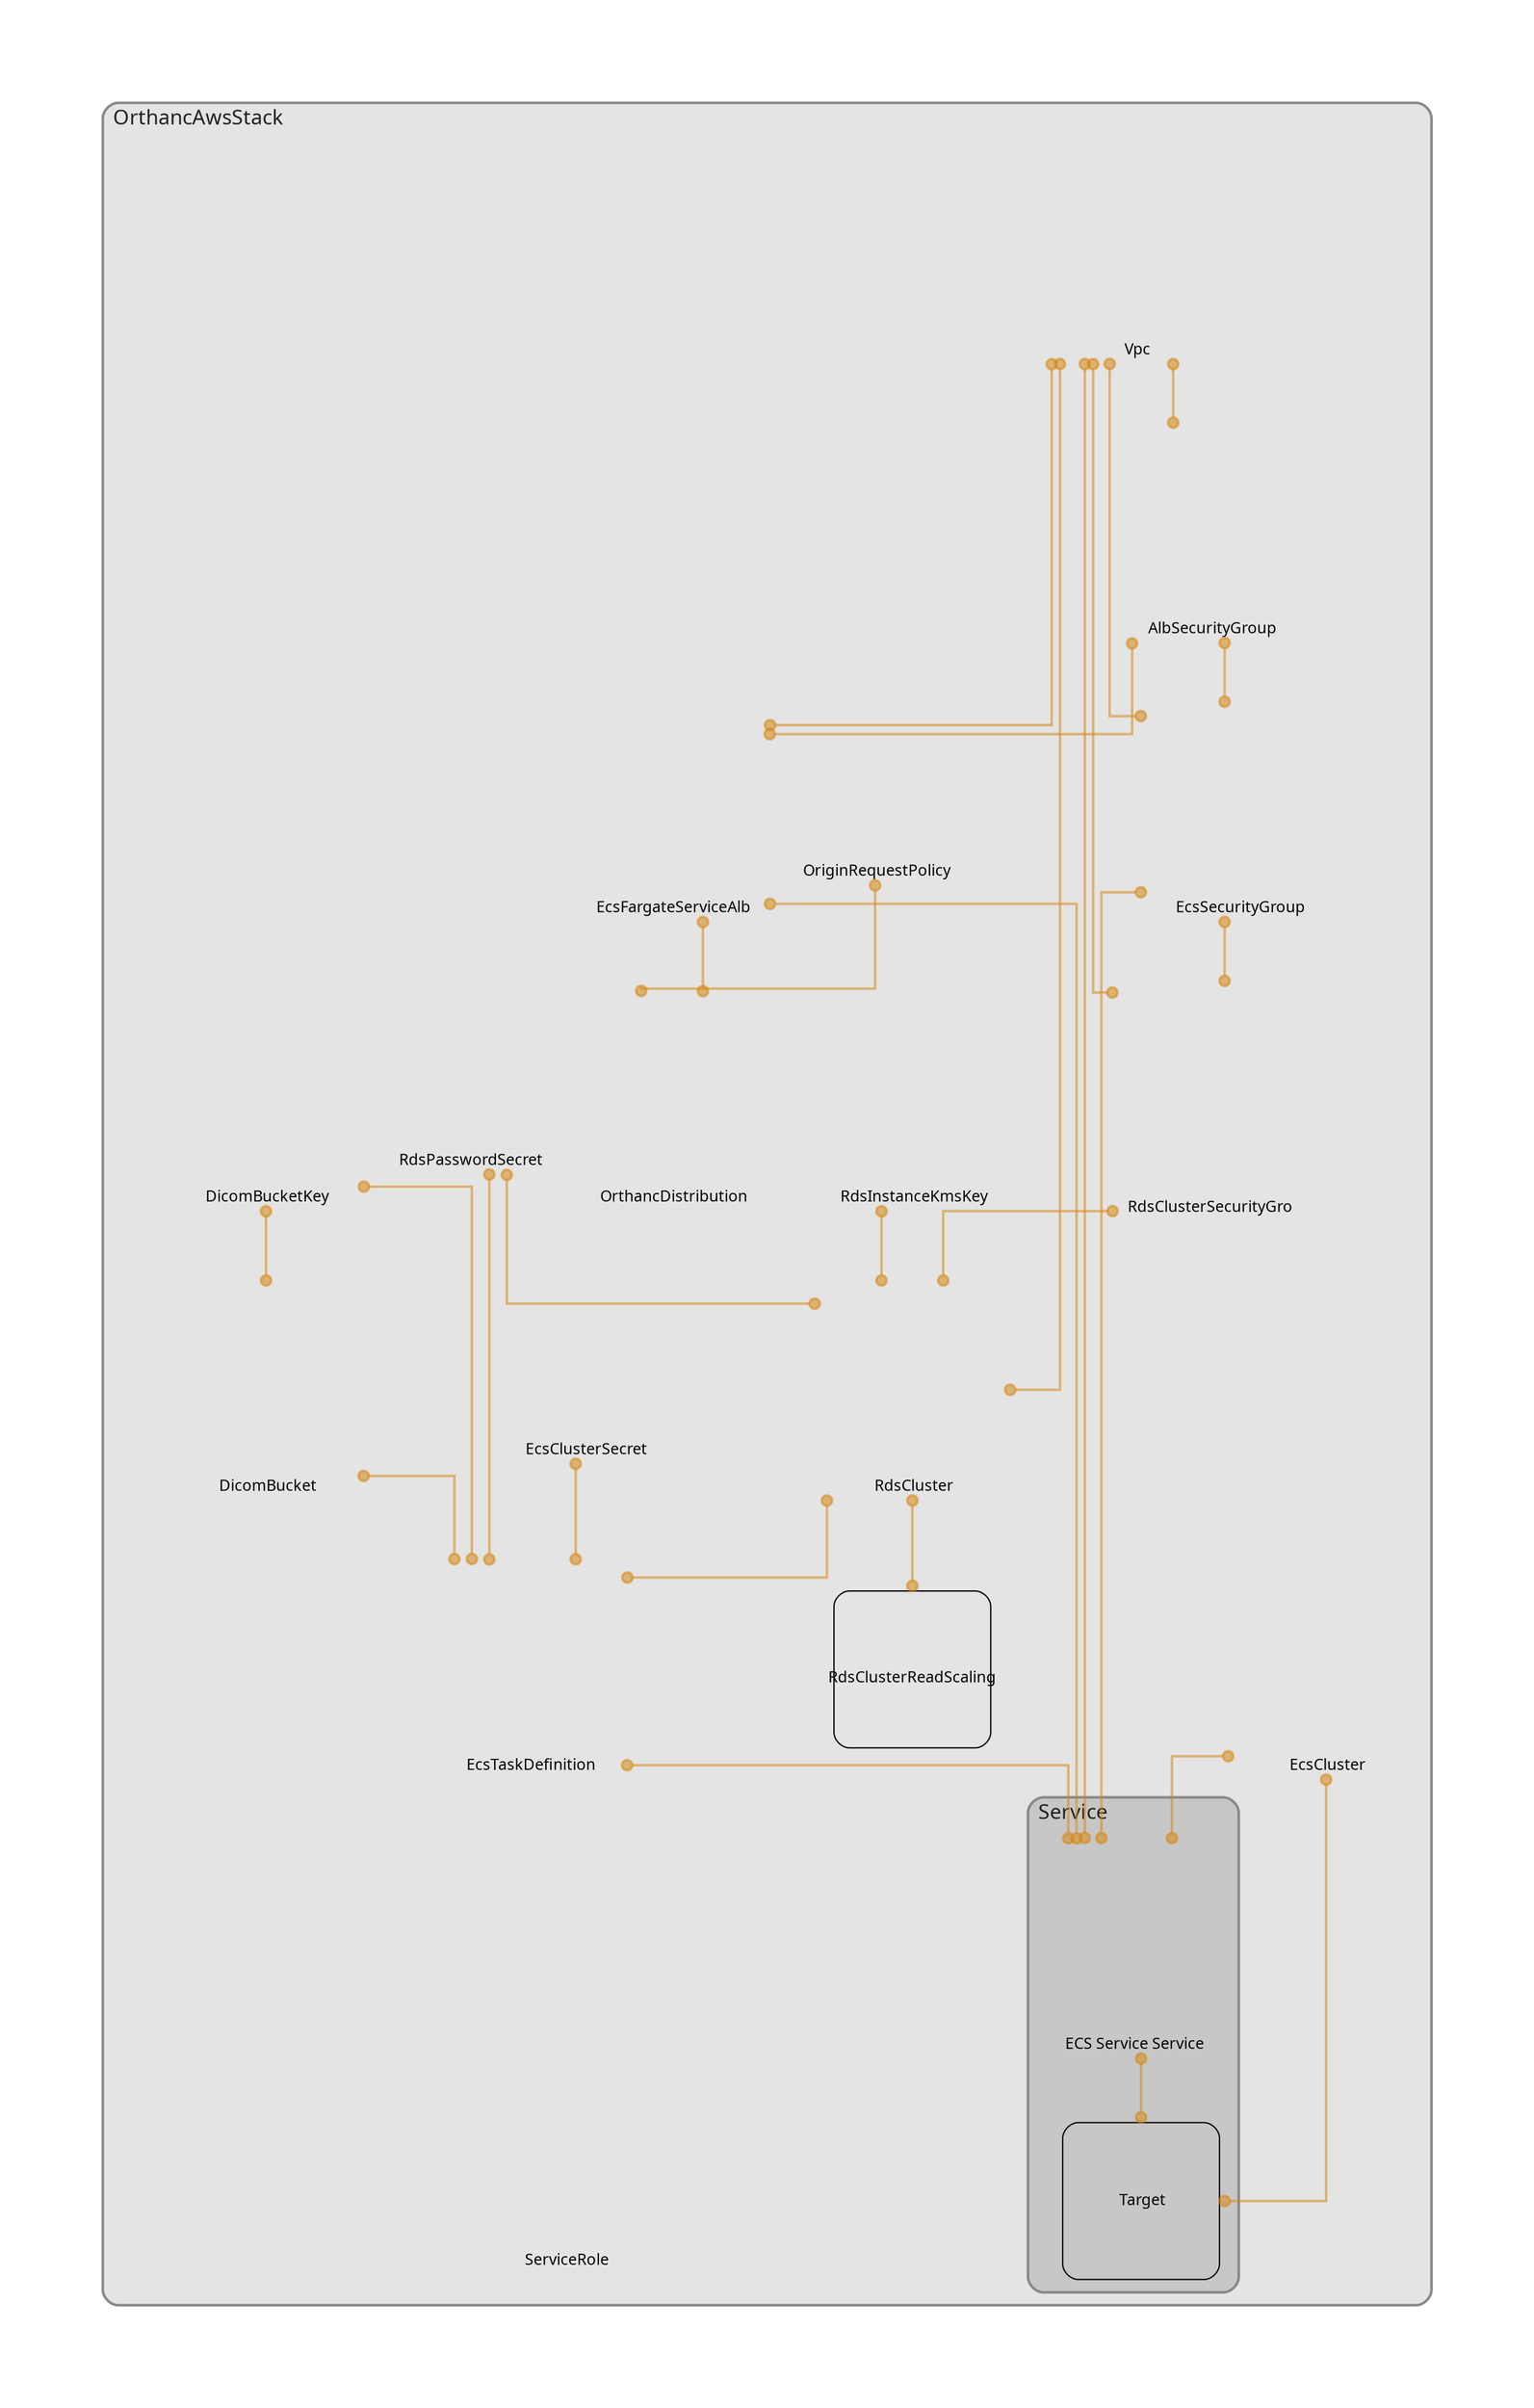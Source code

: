digraph "Diagram" {
  splines = "ortho";
  pad = "1.0";
  nodesep = "0.60";
  ranksep = "0.75";
  fontname = "Sans-Serif";
  fontsize = "15";
  dpi = "200";
  rankdir = "BT";
  compound = "true";
  fontcolor = "#222222";
  edge [
    color = "#D5871488",
    penwidth = 2,
    arrowhead = "dot",
    arrowtail = "dot",
  ];
  node [
    shape = "box",
    style = "rounded",
    fixedsize = true,
    width = 1.7,
    height = 1.7,
    labelloc = "c",
    imagescale = true,
    fontname = "Sans-Serif",
    fontsize = 8,
    margin = 8,
  ];
  subgraph "OrthancAwsStack" {
    subgraph "cluster-SubGraph.OrthancAwsStack" {
      graph [
        label = "OrthancAwsStack",
        labelloc = "b",
        labeljust = "l",
        margin = "10",
        fontsize = "16",
        penwidth = "2",
        pencolor = "#888888",
        style = "filled,rounded",
        fillcolor = "#e4e4e4",
      ];
      "OrthancAwsStack/Vpc" [
        label = " Vpc",
        fontsize = 12,
        image = "C:\Users\Eligio\AppData\Roaming\npm-cache\_npx\17664\node_modules\cdk-dia\icons\aws\Service\Arch_Networking-Content\64\Arch_Amazon-Virtual-Private-Cloud_64@5x.png",
        imagescale = "true",
        imagepos = "tc",
        penwidth = "0",
        shape = "node",
        fixedsize = "true",
        labelloc = "b",
        width = 2,
        height = 2.266,
      ];
      "OrthancAwsStack/AlbSecurityGroup" [
        label = " AlbSecurityGroup",
        fontsize = 12,
        image = "C:\Users\Eligio\AppData\Roaming\npm-cache\_npx\17664\node_modules\cdk-dia\icons\aws\security_group.png",
        imagescale = "true",
        imagepos = "tc",
        penwidth = "0",
        shape = "node",
        fixedsize = "true",
        labelloc = "b",
        width = 2,
        height = 2.266,
      ];
      "OrthancAwsStack/EcsSecurityGroup" [
        label = " EcsSecurityGroup",
        fontsize = 12,
        image = "C:\Users\Eligio\AppData\Roaming\npm-cache\_npx\17664\node_modules\cdk-dia\icons\aws\security_group.png",
        imagescale = "true",
        imagepos = "tc",
        penwidth = "0",
        shape = "node",
        fixedsize = "true",
        labelloc = "b",
        width = 2,
        height = 2.266,
      ];
      "OrthancAwsStack/RdsClusterSecurityGroup" [
        label = "\nRdsClusterSecurityGro",
        fontsize = 12,
        image = "C:\Users\Eligio\AppData\Roaming\npm-cache\_npx\17664\node_modules\cdk-dia\icons\aws\security_group.png",
        imagescale = "true",
        imagepos = "tc",
        penwidth = "0",
        shape = "node",
        fixedsize = "true",
        labelloc = "b",
        width = 2,
        height = 2.4819999999999998,
      ];
      "OrthancAwsStack/DicomBucketKey" [
        label = " DicomBucketKey",
        fontsize = 12,
        image = "C:\Users\Eligio\AppData\Roaming\npm-cache\_npx\17664\node_modules\cdk-dia\icons\aws\Service\Arch_Security-Identity-Compliance\64\Arch_AWS-Key-Management-Services_64@5x.png",
        imagescale = "true",
        imagepos = "tc",
        penwidth = "0",
        shape = "node",
        fixedsize = "true",
        labelloc = "b",
        width = 2,
        height = 2.266,
      ];
      "OrthancAwsStack/DicomBucket" [
        label = " DicomBucket",
        fontsize = 12,
        image = "C:\Users\Eligio\AppData\Roaming\npm-cache\_npx\17664\node_modules\cdk-dia\icons\aws\Service\Arch_Storage\64\Arch_Amazon-S3-Standard_64@5x.png",
        imagescale = "true",
        imagepos = "tc",
        penwidth = "0",
        shape = "node",
        fixedsize = "true",
        labelloc = "b",
        width = 2,
        height = 2.266,
      ];
      "OrthancAwsStack/RdsPasswordSecret" [
        label = " RdsPasswordSecret",
        fontsize = 12,
        image = "C:\Users\Eligio\AppData\Roaming\npm-cache\_npx\17664\node_modules\cdk-dia\icons\aws\Service\Arch_Security-Identity-Compliance\64\Arch_AWS-Secrets-Manager_64@5x.png",
        imagescale = "true",
        imagepos = "tc",
        penwidth = "0",
        shape = "node",
        fixedsize = "true",
        labelloc = "b",
        width = 1.2,
        height = 1.466,
      ];
      "OrthancAwsStack/RdsInstanceKmsKey" [
        label = " RdsInstanceKmsKey",
        fontsize = 12,
        image = "C:\Users\Eligio\AppData\Roaming\npm-cache\_npx\17664\node_modules\cdk-dia\icons\aws\Service\Arch_Security-Identity-Compliance\64\Arch_AWS-Key-Management-Services_64@5x.png",
        imagescale = "true",
        imagepos = "tc",
        penwidth = "0",
        shape = "node",
        fixedsize = "true",
        labelloc = "b",
        width = 2,
        height = 2.266,
      ];
      "OrthancAwsStack/RdsCluster" [
        label = " RdsCluster",
        fontsize = 12,
        image = "C:\Users\Eligio\AppData\Roaming\npm-cache\_npx\17664\node_modules\cdk-dia\icons\aws\Service\Arch_Database\64\Arch_Amazon-RDS_64@5x.png",
        imagescale = "true",
        imagepos = "tc",
        penwidth = "0",
        shape = "node",
        fixedsize = "true",
        labelloc = "b",
        width = 2,
        height = 2.266,
      ];
      "OrthancAwsStack/RdsClusterReadScaling" [
        label = "\nRdsClusterReadScaling",
        fontsize = 12,
      ];
      "OrthancAwsStack/EcsClusterSecret" [
        label = " EcsClusterSecret",
        fontsize = 12,
        image = "C:\Users\Eligio\AppData\Roaming\npm-cache\_npx\17664\node_modules\cdk-dia\icons\aws\Service\Arch_Security-Identity-Compliance\64\Arch_AWS-Secrets-Manager_64@5x.png",
        imagescale = "true",
        imagepos = "tc",
        penwidth = "0",
        shape = "node",
        fixedsize = "true",
        labelloc = "b",
        width = 1.2,
        height = 1.466,
      ];
      "OrthancAwsStack/EcsCluster" [
        label = " EcsCluster",
        fontsize = 12,
        image = "C:\Users\Eligio\AppData\Roaming\npm-cache\_npx\17664\node_modules\cdk-dia\icons\aws\Service\Arch_Compute\64\Arch_Amazon-Elastic-Container-Service_64@5x.png",
        imagescale = "true",
        imagepos = "tc",
        penwidth = "0",
        shape = "node",
        fixedsize = "true",
        labelloc = "b",
        width = 2,
        height = 2.266,
      ];
      "OrthancAwsStack/EcsTaskDefinition" [
        label = " EcsTaskDefinition",
        fontsize = 12,
        image = "C:\Users\Eligio\AppData\Roaming\npm-cache\_npx\17664\node_modules\cdk-dia\icons\aws\Resource\Res_Containers\Res_48_Dark\Res_Amazon-Elastic-Container-Service_Task_48_Dark_gen.png",
        imagescale = "true",
        imagepos = "tc",
        penwidth = "0",
        shape = "node",
        fixedsize = "true",
        labelloc = "b",
        width = 2,
        height = 2.266,
      ];
      "OrthancAwsStack/EcsFargateServiceAlb" [
        label = " EcsFargateServiceAlb",
        fontsize = 12,
        image = "C:\Users\Eligio\AppData\Roaming\npm-cache\_npx\17664\node_modules\cdk-dia\icons\aws\Service\Arch_Networking-Content\64\Arch_Elastic-Load-Balancing_64@5x.png",
        imagescale = "true",
        imagepos = "tc",
        penwidth = "0",
        shape = "node",
        fixedsize = "true",
        labelloc = "b",
        width = 2,
        height = 2.266,
      ];
      "OrthancAwsStack/OriginRequestPolicy" [
        label = " OriginRequestPolicy",
        fontsize = 12,
        image = "C:\Users\Eligio\AppData\Roaming\npm-cache\_npx\17664\node_modules\cdk-dia\icons\aws\Service\Arch_Networking-Content\64\Arch_Amazon-CloudFront_64@5x.png",
        imagescale = "true",
        imagepos = "tc",
        penwidth = "0",
        shape = "node",
        fixedsize = "true",
        labelloc = "b",
        width = 1.2,
        height = 1.466,
      ];
      "OrthancAwsStack/OrthancDistribution" [
        label = " OrthancDistribution",
        fontsize = 12,
        image = "C:\Users\Eligio\AppData\Roaming\npm-cache\_npx\17664\node_modules\cdk-dia\icons\aws\Service\Arch_Networking-Content\64\Arch_Amazon-CloudFront_64@5x.png",
        imagescale = "true",
        imagepos = "tc",
        penwidth = "0",
        shape = "node",
        fixedsize = "true",
        labelloc = "b",
        width = 2,
        height = 2.266,
      ];
      "OrthancAwsStack/LogRetentionaae0aa3c5b4d4f87b02d85b201efdd8a/ServiceRole" [
        label = " ServiceRole",
        fontsize = 12,
        image = "C:\Users\Eligio\AppData\Roaming\npm-cache\_npx\17664\node_modules\cdk-dia\icons\aws\Service\Arch_Security-Identity-Compliance\64\Arch_AWS-Identity-and-Access-Management_64@5x.png",
        imagescale = "true",
        imagepos = "tc",
        penwidth = "0",
        shape = "node",
        fixedsize = "true",
        labelloc = "b",
        width = 1.2,
        height = 1.466,
      ];
      subgraph "cluster-SubGraph.Service" {
        graph [
          label = "Service",
          labelloc = "b",
          labeljust = "l",
          margin = "10",
          fontsize = "16",
          penwidth = "2",
          pencolor = "#888888",
          style = "filled,rounded",
          fillcolor = "#c7c7c7",
        ];
        "OrthancAwsStack/EcsFargateService/Service/Service" [
          label = " ECS Service Service",
          fontsize = 12,
          image = "C:\Users\Eligio\AppData\Roaming\npm-cache\_npx\17664\node_modules\cdk-dia\icons\aws\Resource\Res_Containers\Res_48_Dark\Res_Amazon-Elastic-Container-Service_Service_48_Dark_gen.png",
          imagescale = "true",
          imagepos = "tc",
          penwidth = "0",
          shape = "node",
          fixedsize = "true",
          labelloc = "b",
          width = 2,
          height = 2.266,
        ];
        "OrthancAwsStack/EcsFargateService/Service/TaskCount/Target" [
          label = " Target",
          fontsize = 12,
        ];
      }
    }
  }
  "OrthancAwsStack/AlbSecurityGroup" -> "OrthancAwsStack/Vpc" [
    dir = "both",
  ];
  "OrthancAwsStack/EcsSecurityGroup" -> "OrthancAwsStack/Vpc" [
    dir = "both",
  ];
  "OrthancAwsStack/EcsSecurityGroup" -> "OrthancAwsStack/AlbSecurityGroup" [
    dir = "both",
  ];
  "OrthancAwsStack/RdsClusterSecurityGroup" -> "OrthancAwsStack/Vpc" [
    dir = "both",
  ];
  "OrthancAwsStack/RdsClusterSecurityGroup" -> "OrthancAwsStack/EcsSecurityGroup" [
    dir = "both",
  ];
  "OrthancAwsStack/DicomBucket" -> "OrthancAwsStack/DicomBucketKey" [
    dir = "both",
  ];
  "OrthancAwsStack/RdsCluster" -> "OrthancAwsStack/Vpc" [
    dir = "both",
  ];
  "OrthancAwsStack/RdsCluster" -> "OrthancAwsStack/RdsClusterSecurityGroup" [
    dir = "both",
  ];
  "OrthancAwsStack/RdsCluster" -> "OrthancAwsStack/RdsPasswordSecret" [
    dir = "both",
  ];
  "OrthancAwsStack/RdsCluster" -> "OrthancAwsStack/RdsInstanceKmsKey" [
    dir = "both",
  ];
  "OrthancAwsStack/RdsClusterReadScaling" -> "OrthancAwsStack/RdsCluster" [
    dir = "both",
  ];
  "OrthancAwsStack/EcsTaskDefinition" -> "OrthancAwsStack/DicomBucketKey" [
    dir = "both",
  ];
  "OrthancAwsStack/EcsTaskDefinition" -> "OrthancAwsStack/DicomBucket" [
    dir = "both",
  ];
  "OrthancAwsStack/EcsTaskDefinition" -> "OrthancAwsStack/RdsPasswordSecret" [
    dir = "both",
  ];
  "OrthancAwsStack/EcsTaskDefinition" -> "OrthancAwsStack/EcsClusterSecret" [
    dir = "both",
  ];
  "OrthancAwsStack/EcsTaskDefinition" -> "OrthancAwsStack/RdsCluster" [
    dir = "both",
  ];
  "OrthancAwsStack/EcsFargateServiceAlb" -> "OrthancAwsStack/Vpc" [
    dir = "both",
  ];
  "OrthancAwsStack/EcsFargateServiceAlb" -> "OrthancAwsStack/AlbSecurityGroup" [
    dir = "both",
  ];
  "OrthancAwsStack/OrthancDistribution" -> "OrthancAwsStack/EcsFargateServiceAlb" [
    dir = "both",
  ];
  "OrthancAwsStack/OrthancDistribution" -> "OrthancAwsStack/OriginRequestPolicy" [
    dir = "both",
  ];
  "OrthancAwsStack/EcsFargateService/Service/Service" -> "OrthancAwsStack/Vpc" [
    dir = "both",
  ];
  "OrthancAwsStack/EcsFargateService/Service/Service" -> "OrthancAwsStack/EcsSecurityGroup" [
    dir = "both",
  ];
  "OrthancAwsStack/EcsFargateService/Service/Service" -> "OrthancAwsStack/EcsCluster" [
    dir = "both",
  ];
  "OrthancAwsStack/EcsFargateService/Service/Service" -> "OrthancAwsStack/EcsTaskDefinition" [
    dir = "both",
  ];
  "OrthancAwsStack/EcsFargateService/Service/Service" -> "OrthancAwsStack/EcsFargateServiceAlb" [
    dir = "both",
  ];
  "OrthancAwsStack/EcsFargateService/Service/TaskCount/Target" -> "OrthancAwsStack/EcsFargateService/Service/Service" [
    dir = "both",
  ];
  "OrthancAwsStack/EcsFargateService/Service/TaskCount/Target" -> "OrthancAwsStack/EcsCluster" [
    dir = "both",
  ];
}